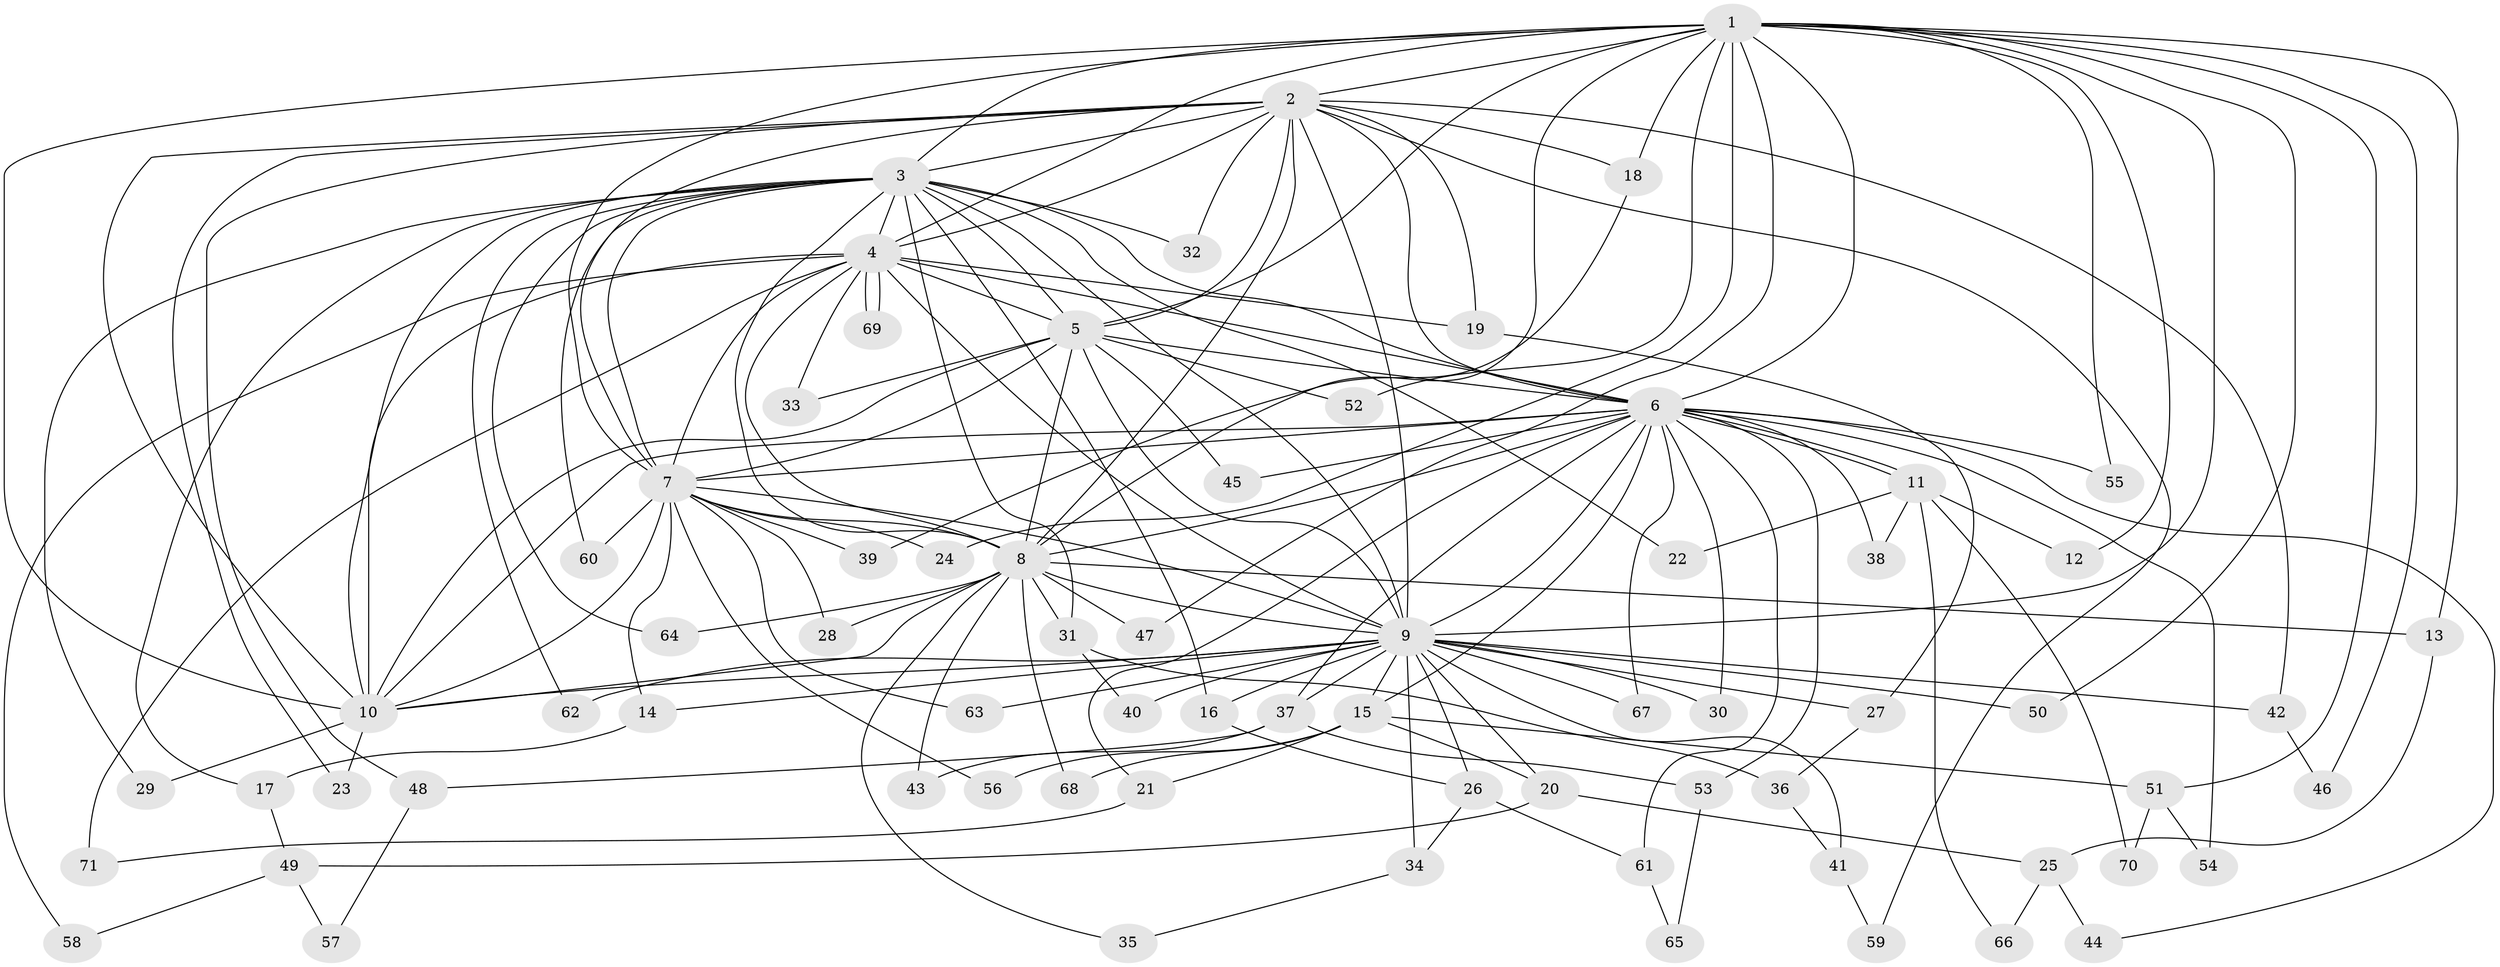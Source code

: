 // Generated by graph-tools (version 1.1) at 2025/46/03/09/25 04:46:21]
// undirected, 71 vertices, 167 edges
graph export_dot {
graph [start="1"]
  node [color=gray90,style=filled];
  1;
  2;
  3;
  4;
  5;
  6;
  7;
  8;
  9;
  10;
  11;
  12;
  13;
  14;
  15;
  16;
  17;
  18;
  19;
  20;
  21;
  22;
  23;
  24;
  25;
  26;
  27;
  28;
  29;
  30;
  31;
  32;
  33;
  34;
  35;
  36;
  37;
  38;
  39;
  40;
  41;
  42;
  43;
  44;
  45;
  46;
  47;
  48;
  49;
  50;
  51;
  52;
  53;
  54;
  55;
  56;
  57;
  58;
  59;
  60;
  61;
  62;
  63;
  64;
  65;
  66;
  67;
  68;
  69;
  70;
  71;
  1 -- 2;
  1 -- 3;
  1 -- 4;
  1 -- 5;
  1 -- 6;
  1 -- 7;
  1 -- 8;
  1 -- 9;
  1 -- 10;
  1 -- 12;
  1 -- 13;
  1 -- 18;
  1 -- 24;
  1 -- 46;
  1 -- 47;
  1 -- 50;
  1 -- 51;
  1 -- 52;
  1 -- 55;
  2 -- 3;
  2 -- 4;
  2 -- 5;
  2 -- 6;
  2 -- 7;
  2 -- 8;
  2 -- 9;
  2 -- 10;
  2 -- 18;
  2 -- 19;
  2 -- 23;
  2 -- 32;
  2 -- 42;
  2 -- 48;
  2 -- 59;
  3 -- 4;
  3 -- 5;
  3 -- 6;
  3 -- 7;
  3 -- 8;
  3 -- 9;
  3 -- 10;
  3 -- 16;
  3 -- 17;
  3 -- 22;
  3 -- 29;
  3 -- 31;
  3 -- 32;
  3 -- 60;
  3 -- 62;
  3 -- 64;
  4 -- 5;
  4 -- 6;
  4 -- 7;
  4 -- 8;
  4 -- 9;
  4 -- 10;
  4 -- 19;
  4 -- 33;
  4 -- 58;
  4 -- 69;
  4 -- 69;
  4 -- 71;
  5 -- 6;
  5 -- 7;
  5 -- 8;
  5 -- 9;
  5 -- 10;
  5 -- 33;
  5 -- 45;
  5 -- 52;
  6 -- 7;
  6 -- 8;
  6 -- 9;
  6 -- 10;
  6 -- 11;
  6 -- 11;
  6 -- 15;
  6 -- 21;
  6 -- 30;
  6 -- 37;
  6 -- 38;
  6 -- 44;
  6 -- 45;
  6 -- 53;
  6 -- 54;
  6 -- 55;
  6 -- 61;
  6 -- 67;
  7 -- 8;
  7 -- 9;
  7 -- 10;
  7 -- 14;
  7 -- 24;
  7 -- 28;
  7 -- 39;
  7 -- 56;
  7 -- 60;
  7 -- 63;
  8 -- 9;
  8 -- 10;
  8 -- 13;
  8 -- 28;
  8 -- 31;
  8 -- 35;
  8 -- 43;
  8 -- 47;
  8 -- 64;
  8 -- 68;
  9 -- 10;
  9 -- 14;
  9 -- 15;
  9 -- 16;
  9 -- 20;
  9 -- 26;
  9 -- 27;
  9 -- 30;
  9 -- 34;
  9 -- 37;
  9 -- 40;
  9 -- 41;
  9 -- 42;
  9 -- 50;
  9 -- 62;
  9 -- 63;
  9 -- 67;
  10 -- 23;
  10 -- 29;
  11 -- 12;
  11 -- 22;
  11 -- 38;
  11 -- 66;
  11 -- 70;
  13 -- 25;
  14 -- 17;
  15 -- 20;
  15 -- 21;
  15 -- 51;
  15 -- 56;
  15 -- 68;
  16 -- 26;
  17 -- 49;
  18 -- 39;
  19 -- 27;
  20 -- 25;
  20 -- 49;
  21 -- 71;
  25 -- 44;
  25 -- 66;
  26 -- 34;
  26 -- 61;
  27 -- 36;
  31 -- 36;
  31 -- 40;
  34 -- 35;
  36 -- 41;
  37 -- 43;
  37 -- 48;
  37 -- 53;
  41 -- 59;
  42 -- 46;
  48 -- 57;
  49 -- 57;
  49 -- 58;
  51 -- 54;
  51 -- 70;
  53 -- 65;
  61 -- 65;
}
